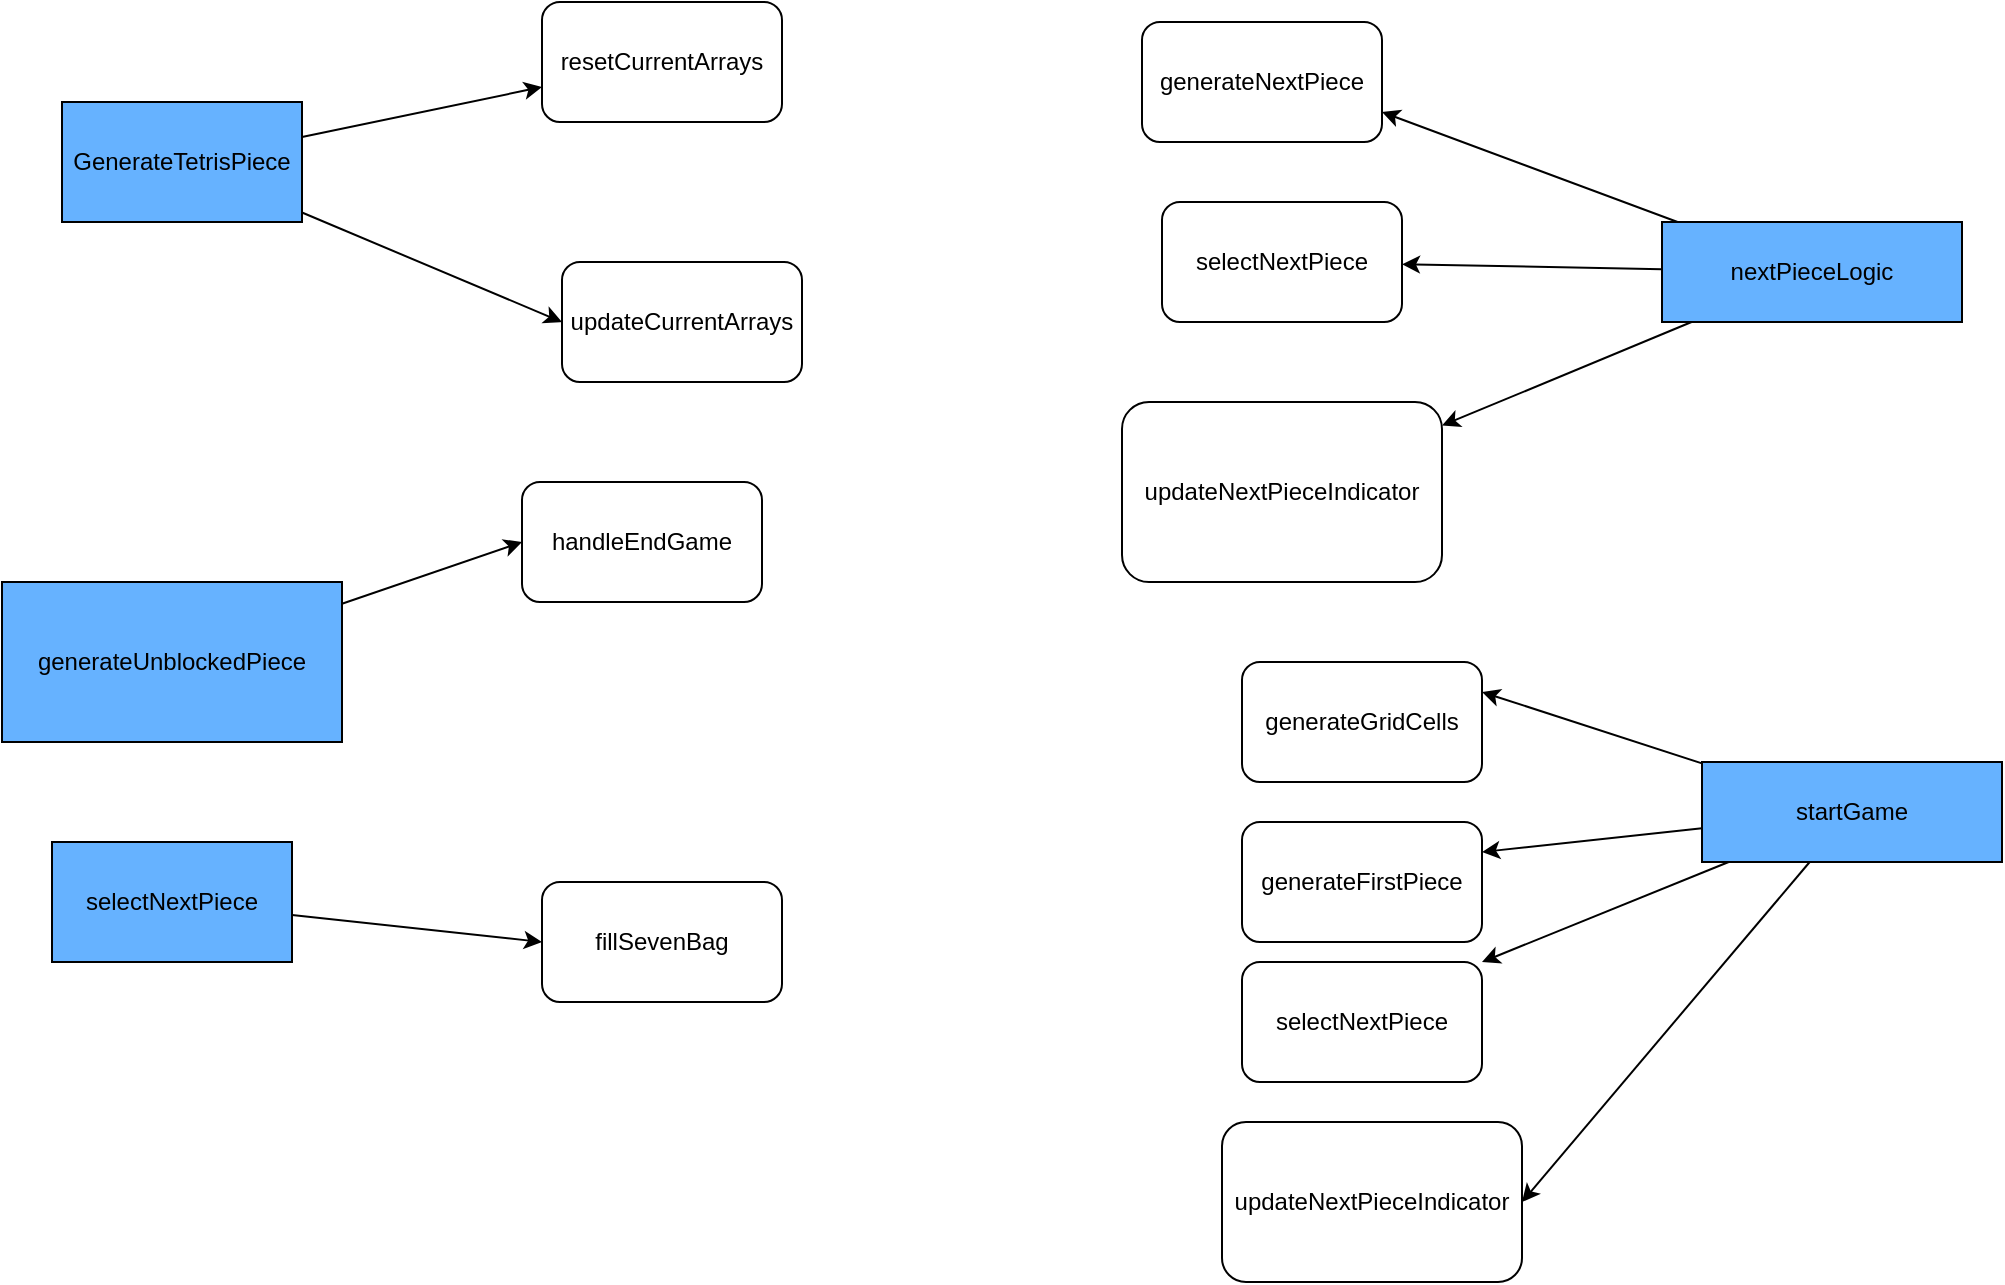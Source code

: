 <mxfile>
    <diagram id="IjiH43iWZNQGZbwZDshw" name="StateChange in AddBricks">
        <mxGraphModel dx="1348" dy="878" grid="1" gridSize="10" guides="1" tooltips="1" connect="1" arrows="1" fold="1" page="1" pageScale="1" pageWidth="850" pageHeight="1100" math="0" shadow="0">
            <root>
                <mxCell id="0"/>
                <mxCell id="1" parent="0"/>
                <mxCell id="7xFXuyvfQs4OUFI7jeYs-5" style="edgeStyle=none;html=1;" edge="1" parent="1" source="3" target="7xFXuyvfQs4OUFI7jeYs-3">
                    <mxGeometry relative="1" as="geometry"/>
                </mxCell>
                <mxCell id="7xFXuyvfQs4OUFI7jeYs-6" style="edgeStyle=none;html=1;entryX=0;entryY=0.5;entryDx=0;entryDy=0;" edge="1" parent="1" source="3" target="7xFXuyvfQs4OUFI7jeYs-4">
                    <mxGeometry relative="1" as="geometry"/>
                </mxCell>
                <mxCell id="3" value="GenerateTetrisPiece" style="rounded=0;whiteSpace=wrap;html=1;fillColor=#66B2FF;" vertex="1" parent="1">
                    <mxGeometry x="270" y="60" width="120" height="60" as="geometry"/>
                </mxCell>
                <mxCell id="7xFXuyvfQs4OUFI7jeYs-3" value="resetCurrentArrays" style="rounded=1;whiteSpace=wrap;html=1;" vertex="1" parent="1">
                    <mxGeometry x="510" y="10" width="120" height="60" as="geometry"/>
                </mxCell>
                <mxCell id="7xFXuyvfQs4OUFI7jeYs-4" value="updateCurrentArrays" style="rounded=1;whiteSpace=wrap;html=1;" vertex="1" parent="1">
                    <mxGeometry x="520" y="140" width="120" height="60" as="geometry"/>
                </mxCell>
                <mxCell id="7xFXuyvfQs4OUFI7jeYs-11" style="edgeStyle=none;html=1;entryX=0;entryY=0.5;entryDx=0;entryDy=0;" edge="1" parent="1" source="7xFXuyvfQs4OUFI7jeYs-7" target="7xFXuyvfQs4OUFI7jeYs-8">
                    <mxGeometry relative="1" as="geometry"/>
                </mxCell>
                <mxCell id="7xFXuyvfQs4OUFI7jeYs-7" value="generateUnblockedPiece" style="rounded=0;whiteSpace=wrap;html=1;fillColor=#66B2FF;" vertex="1" parent="1">
                    <mxGeometry x="240" y="300" width="170" height="80" as="geometry"/>
                </mxCell>
                <mxCell id="7xFXuyvfQs4OUFI7jeYs-8" value="handleEndGame" style="rounded=1;whiteSpace=wrap;html=1;" vertex="1" parent="1">
                    <mxGeometry x="500" y="250" width="120" height="60" as="geometry"/>
                </mxCell>
                <mxCell id="7xFXuyvfQs4OUFI7jeYs-9" value="fillSevenBag" style="rounded=1;whiteSpace=wrap;html=1;" vertex="1" parent="1">
                    <mxGeometry x="510" y="450" width="120" height="60" as="geometry"/>
                </mxCell>
                <mxCell id="7xFXuyvfQs4OUFI7jeYs-12" style="edgeStyle=none;html=1;entryX=0;entryY=0.5;entryDx=0;entryDy=0;" edge="1" parent="1" source="7xFXuyvfQs4OUFI7jeYs-10" target="7xFXuyvfQs4OUFI7jeYs-9">
                    <mxGeometry relative="1" as="geometry"/>
                </mxCell>
                <mxCell id="7xFXuyvfQs4OUFI7jeYs-10" value="selectNextPiece" style="rounded=0;whiteSpace=wrap;html=1;fillColor=#66B2FF;" vertex="1" parent="1">
                    <mxGeometry x="265" y="430" width="120" height="60" as="geometry"/>
                </mxCell>
                <mxCell id="7xFXuyvfQs4OUFI7jeYs-17" style="edgeStyle=none;html=1;entryX=1;entryY=0.75;entryDx=0;entryDy=0;" edge="1" parent="1" source="7xFXuyvfQs4OUFI7jeYs-13" target="7xFXuyvfQs4OUFI7jeYs-14">
                    <mxGeometry relative="1" as="geometry"/>
                </mxCell>
                <mxCell id="7xFXuyvfQs4OUFI7jeYs-18" style="edgeStyle=none;html=1;" edge="1" parent="1" source="7xFXuyvfQs4OUFI7jeYs-13" target="7xFXuyvfQs4OUFI7jeYs-15">
                    <mxGeometry relative="1" as="geometry"/>
                </mxCell>
                <mxCell id="7xFXuyvfQs4OUFI7jeYs-19" style="edgeStyle=none;html=1;" edge="1" parent="1" source="7xFXuyvfQs4OUFI7jeYs-13" target="7xFXuyvfQs4OUFI7jeYs-16">
                    <mxGeometry relative="1" as="geometry"/>
                </mxCell>
                <mxCell id="7xFXuyvfQs4OUFI7jeYs-13" value="nextPieceLogic" style="rounded=0;whiteSpace=wrap;html=1;fillColor=#66B2FF;" vertex="1" parent="1">
                    <mxGeometry x="1070" y="120" width="150" height="50" as="geometry"/>
                </mxCell>
                <mxCell id="7xFXuyvfQs4OUFI7jeYs-14" value="generateNextPiece" style="rounded=1;whiteSpace=wrap;html=1;" vertex="1" parent="1">
                    <mxGeometry x="810" y="20" width="120" height="60" as="geometry"/>
                </mxCell>
                <mxCell id="7xFXuyvfQs4OUFI7jeYs-15" value="selectNextPiece" style="rounded=1;whiteSpace=wrap;html=1;" vertex="1" parent="1">
                    <mxGeometry x="820" y="110" width="120" height="60" as="geometry"/>
                </mxCell>
                <mxCell id="7xFXuyvfQs4OUFI7jeYs-16" value="updateNextPieceIndicator" style="rounded=1;whiteSpace=wrap;html=1;" vertex="1" parent="1">
                    <mxGeometry x="800" y="210" width="160" height="90" as="geometry"/>
                </mxCell>
                <mxCell id="7xFXuyvfQs4OUFI7jeYs-25" style="edgeStyle=none;html=1;entryX=1;entryY=0.25;entryDx=0;entryDy=0;" edge="1" parent="1" source="7xFXuyvfQs4OUFI7jeYs-20" target="7xFXuyvfQs4OUFI7jeYs-21">
                    <mxGeometry relative="1" as="geometry"/>
                </mxCell>
                <mxCell id="7xFXuyvfQs4OUFI7jeYs-26" style="edgeStyle=none;html=1;entryX=1;entryY=0.25;entryDx=0;entryDy=0;" edge="1" parent="1" source="7xFXuyvfQs4OUFI7jeYs-20" target="7xFXuyvfQs4OUFI7jeYs-22">
                    <mxGeometry relative="1" as="geometry"/>
                </mxCell>
                <mxCell id="7xFXuyvfQs4OUFI7jeYs-27" style="edgeStyle=none;html=1;entryX=1;entryY=0;entryDx=0;entryDy=0;" edge="1" parent="1" source="7xFXuyvfQs4OUFI7jeYs-20" target="7xFXuyvfQs4OUFI7jeYs-23">
                    <mxGeometry relative="1" as="geometry"/>
                </mxCell>
                <mxCell id="7xFXuyvfQs4OUFI7jeYs-28" style="edgeStyle=none;html=1;entryX=1;entryY=0.5;entryDx=0;entryDy=0;" edge="1" parent="1" source="7xFXuyvfQs4OUFI7jeYs-20" target="7xFXuyvfQs4OUFI7jeYs-24">
                    <mxGeometry relative="1" as="geometry"/>
                </mxCell>
                <mxCell id="7xFXuyvfQs4OUFI7jeYs-20" value="startGame" style="rounded=0;whiteSpace=wrap;html=1;fillColor=#66B2FF;" vertex="1" parent="1">
                    <mxGeometry x="1090" y="390" width="150" height="50" as="geometry"/>
                </mxCell>
                <mxCell id="7xFXuyvfQs4OUFI7jeYs-21" value="generateGridCells" style="rounded=1;whiteSpace=wrap;html=1;" vertex="1" parent="1">
                    <mxGeometry x="860" y="340" width="120" height="60" as="geometry"/>
                </mxCell>
                <mxCell id="7xFXuyvfQs4OUFI7jeYs-22" value="generateFirstPiece" style="rounded=1;whiteSpace=wrap;html=1;" vertex="1" parent="1">
                    <mxGeometry x="860" y="420" width="120" height="60" as="geometry"/>
                </mxCell>
                <mxCell id="7xFXuyvfQs4OUFI7jeYs-23" value="selectNextPiece" style="rounded=1;whiteSpace=wrap;html=1;" vertex="1" parent="1">
                    <mxGeometry x="860" y="490" width="120" height="60" as="geometry"/>
                </mxCell>
                <mxCell id="7xFXuyvfQs4OUFI7jeYs-24" value="updateNextPieceIndicator" style="rounded=1;whiteSpace=wrap;html=1;" vertex="1" parent="1">
                    <mxGeometry x="850" y="570" width="150" height="80" as="geometry"/>
                </mxCell>
            </root>
        </mxGraphModel>
    </diagram>
    <diagram id="chC0c6m9HYkruJEiikyZ" name="Page-2">
        <mxGraphModel dx="876" dy="495" grid="1" gridSize="10" guides="1" tooltips="1" connect="1" arrows="1" fold="1" page="1" pageScale="1" pageWidth="850" pageHeight="1100" math="0" shadow="0">
            <root>
                <mxCell id="0"/>
                <mxCell id="1" parent="0"/>
            </root>
        </mxGraphModel>
    </diagram>
</mxfile>